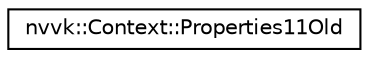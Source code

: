 digraph "Graphical Class Hierarchy"
{
 // LATEX_PDF_SIZE
  edge [fontname="Helvetica",fontsize="10",labelfontname="Helvetica",labelfontsize="10"];
  node [fontname="Helvetica",fontsize="10",shape=record];
  rankdir="LR";
  Node0 [label="nvvk::Context::Properties11Old",height=0.2,width=0.4,color="black", fillcolor="white", style="filled",URL="$structnvvk_1_1_context_1_1_properties11_old.html",tooltip=" "];
}
